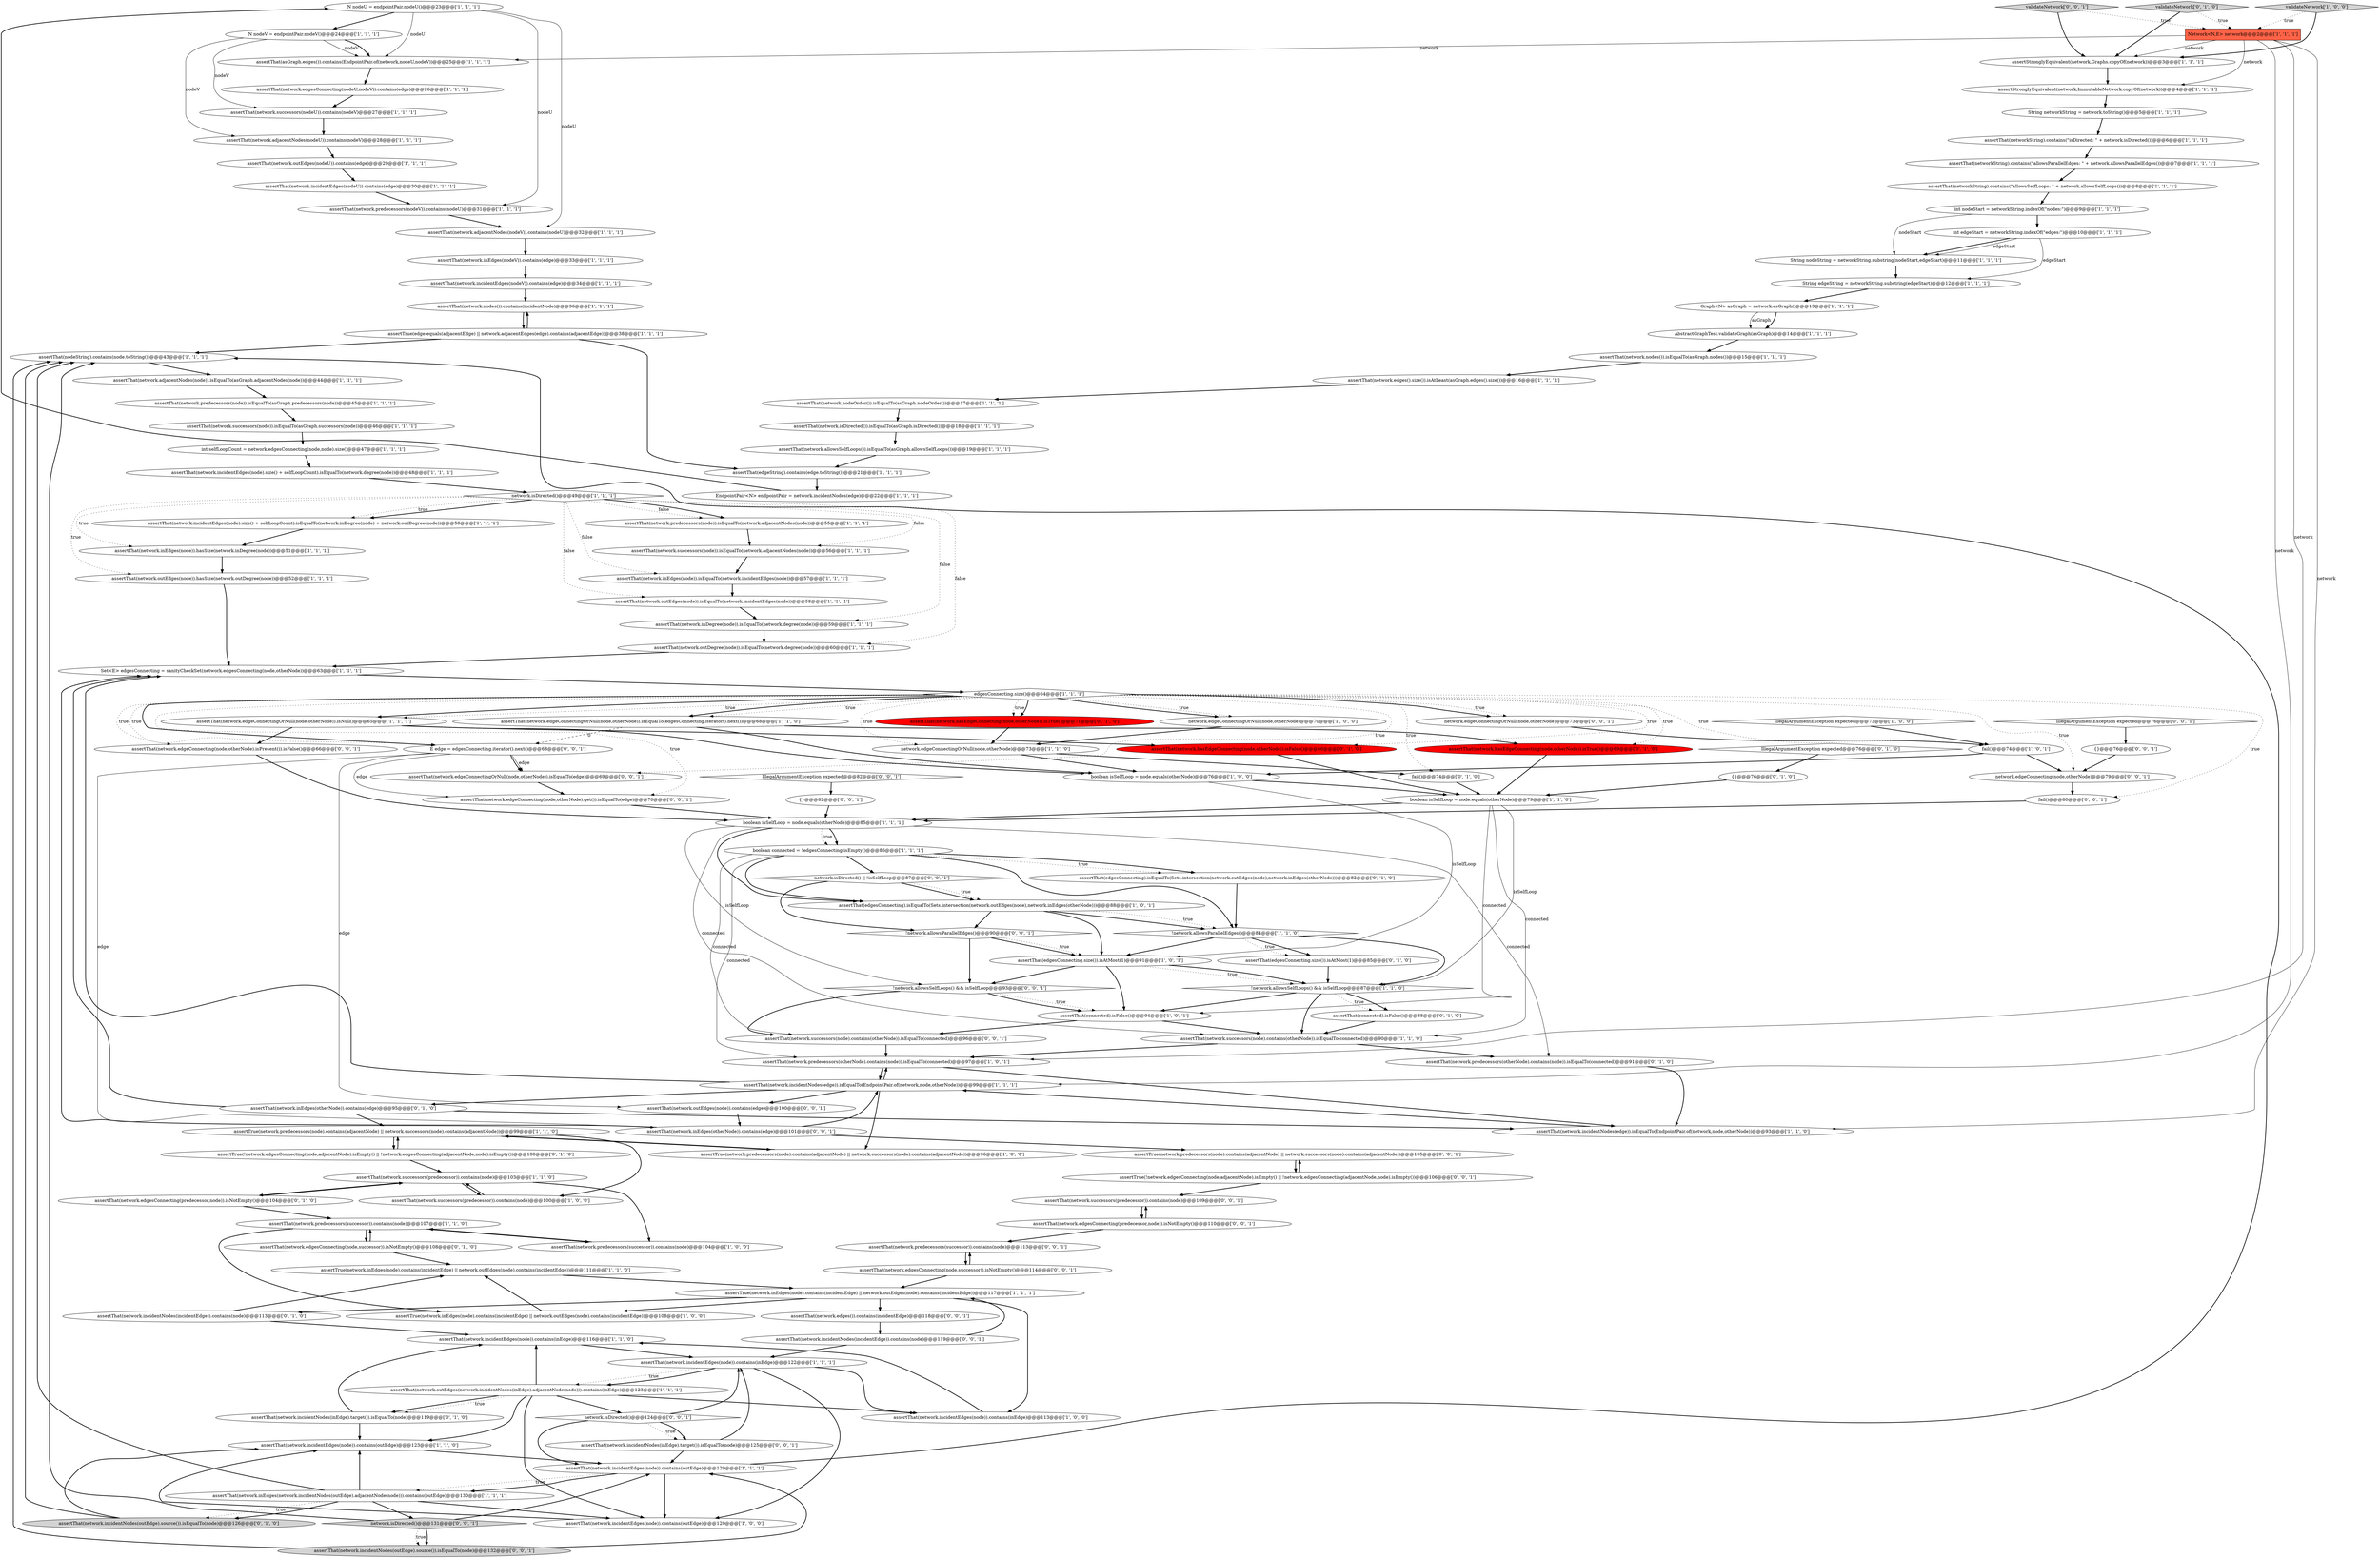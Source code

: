 digraph {
32 [style = filled, label = "N nodeU = endpointPair.nodeU()@@@23@@@['1', '1', '1']", fillcolor = white, shape = ellipse image = "AAA0AAABBB1BBB"];
25 [style = filled, label = "assertThat(network.predecessors(nodeV)).contains(nodeU)@@@31@@@['1', '1', '1']", fillcolor = white, shape = ellipse image = "AAA0AAABBB1BBB"];
66 [style = filled, label = "assertThat(nodeString).contains(node.toString())@@@43@@@['1', '1', '1']", fillcolor = white, shape = ellipse image = "AAA0AAABBB1BBB"];
92 [style = filled, label = "assertThat(network.incidentNodes(inEdge).target()).isEqualTo(node)@@@119@@@['0', '1', '0']", fillcolor = white, shape = ellipse image = "AAA0AAABBB2BBB"];
100 [style = filled, label = "assertThat(network.edgesConnecting(node,successor)).isNotEmpty()@@@108@@@['0', '1', '0']", fillcolor = white, shape = ellipse image = "AAA0AAABBB2BBB"];
29 [style = filled, label = "EndpointPair<N> endpointPair = network.incidentNodes(edge)@@@22@@@['1', '1', '1']", fillcolor = white, shape = ellipse image = "AAA0AAABBB1BBB"];
108 [style = filled, label = "assertTrue(!network.edgesConnecting(node,adjacentNode).isEmpty() || !network.edgesConnecting(adjacentNode,node).isEmpty())@@@106@@@['0', '0', '1']", fillcolor = white, shape = ellipse image = "AAA0AAABBB3BBB"];
27 [style = filled, label = "boolean isSelfLoop = node.equals(otherNode)@@@85@@@['1', '1', '1']", fillcolor = white, shape = ellipse image = "AAA0AAABBB1BBB"];
42 [style = filled, label = "assertThat(network.successors(node)).isEqualTo(network.adjacentNodes(node))@@@56@@@['1', '1', '1']", fillcolor = white, shape = ellipse image = "AAA0AAABBB1BBB"];
53 [style = filled, label = "boolean connected = !edgesConnecting.isEmpty()@@@86@@@['1', '1', '1']", fillcolor = white, shape = ellipse image = "AAA0AAABBB1BBB"];
95 [style = filled, label = "assertThat(network.incidentNodes(outEdge).source()).isEqualTo(node)@@@126@@@['0', '1', '0']", fillcolor = lightgray, shape = ellipse image = "AAA0AAABBB2BBB"];
111 [style = filled, label = "assertThat(network.edgeConnecting(node,otherNode).isPresent()).isFalse()@@@66@@@['0', '0', '1']", fillcolor = white, shape = ellipse image = "AAA0AAABBB3BBB"];
76 [style = filled, label = "assertThat(network.edgeConnectingOrNull(node,otherNode)).isNull()@@@65@@@['1', '1', '1']", fillcolor = white, shape = ellipse image = "AAA0AAABBB1BBB"];
56 [style = filled, label = "assertThat(network.successors(nodeU)).contains(nodeV)@@@27@@@['1', '1', '1']", fillcolor = white, shape = ellipse image = "AAA0AAABBB1BBB"];
77 [style = filled, label = "assertThat(network.incidentEdges(node)).contains(inEdge)@@@116@@@['1', '1', '0']", fillcolor = white, shape = ellipse image = "AAA0AAABBB1BBB"];
47 [style = filled, label = "assertThat(network.outEdges(network.incidentNodes(inEdge).adjacentNode(node))).contains(inEdge)@@@123@@@['1', '1', '1']", fillcolor = white, shape = ellipse image = "AAA0AAABBB1BBB"];
43 [style = filled, label = "assertThat(network.incidentEdges(nodeV)).contains(edge)@@@34@@@['1', '1', '1']", fillcolor = white, shape = ellipse image = "AAA0AAABBB1BBB"];
79 [style = filled, label = "assertThat(network.incidentEdges(node)).contains(outEdge)@@@129@@@['1', '1', '1']", fillcolor = white, shape = ellipse image = "AAA0AAABBB1BBB"];
75 [style = filled, label = "int nodeStart = networkString.indexOf(\"nodes:\")@@@9@@@['1', '1', '1']", fillcolor = white, shape = ellipse image = "AAA0AAABBB1BBB"];
109 [style = filled, label = "IllegalArgumentException expected@@@76@@@['0', '0', '1']", fillcolor = white, shape = diamond image = "AAA0AAABBB3BBB"];
54 [style = filled, label = "assertThat(network.successors(node)).isEqualTo(asGraph.successors(node))@@@46@@@['1', '1', '1']", fillcolor = white, shape = ellipse image = "AAA0AAABBB1BBB"];
131 [style = filled, label = "network.isDirected() || !isSelfLoop@@@87@@@['0', '0', '1']", fillcolor = white, shape = diamond image = "AAA0AAABBB3BBB"];
3 [style = filled, label = "assertTrue(network.inEdges(node).contains(incidentEdge) || network.outEdges(node).contains(incidentEdge))@@@111@@@['1', '1', '0']", fillcolor = white, shape = ellipse image = "AAA0AAABBB1BBB"];
96 [style = filled, label = "assertThat(network.hasEdgeConnecting(node,otherNode)).isTrue()@@@71@@@['0', '1', '0']", fillcolor = red, shape = ellipse image = "AAA1AAABBB2BBB"];
130 [style = filled, label = "assertThat(network.predecessors(successor)).contains(node)@@@113@@@['0', '0', '1']", fillcolor = white, shape = ellipse image = "AAA0AAABBB3BBB"];
129 [style = filled, label = "assertThat(network.successors(predecessor)).contains(node)@@@109@@@['0', '0', '1']", fillcolor = white, shape = ellipse image = "AAA0AAABBB3BBB"];
135 [style = filled, label = "assertThat(network.edgeConnectingOrNull(node,otherNode)).isEqualTo(edge)@@@69@@@['0', '0', '1']", fillcolor = white, shape = ellipse image = "AAA0AAABBB3BBB"];
106 [style = filled, label = "{}@@@76@@@['0', '1', '0']", fillcolor = white, shape = ellipse image = "AAA0AAABBB2BBB"];
57 [style = filled, label = "assertTrue(network.predecessors(node).contains(adjacentNode) || network.successors(node).contains(adjacentNode))@@@99@@@['1', '1', '0']", fillcolor = white, shape = ellipse image = "AAA0AAABBB1BBB"];
134 [style = filled, label = "assertThat(network.edgesConnecting(node,successor)).isNotEmpty()@@@114@@@['0', '0', '1']", fillcolor = white, shape = ellipse image = "AAA0AAABBB3BBB"];
7 [style = filled, label = "assertTrue(network.inEdges(node).contains(incidentEdge) || network.outEdges(node).contains(incidentEdge))@@@108@@@['1', '0', '0']", fillcolor = white, shape = ellipse image = "AAA0AAABBB1BBB"];
70 [style = filled, label = "assertThat(network.incidentNodes(edge)).isEqualTo(EndpointPair.of(network,node,otherNode))@@@99@@@['1', '1', '1']", fillcolor = white, shape = ellipse image = "AAA0AAABBB1BBB"];
51 [style = filled, label = "edgesConnecting.size()@@@64@@@['1', '1', '1']", fillcolor = white, shape = diamond image = "AAA0AAABBB1BBB"];
93 [style = filled, label = "assertThat(network.edgesConnecting(predecessor,node)).isNotEmpty()@@@104@@@['0', '1', '0']", fillcolor = white, shape = ellipse image = "AAA0AAABBB2BBB"];
38 [style = filled, label = "assertThat(network.edgesConnecting(nodeU,nodeV)).contains(edge)@@@26@@@['1', '1', '1']", fillcolor = white, shape = ellipse image = "AAA0AAABBB1BBB"];
68 [style = filled, label = "assertThat(network.allowsSelfLoops()).isEqualTo(asGraph.allowsSelfLoops())@@@19@@@['1', '1', '1']", fillcolor = white, shape = ellipse image = "AAA0AAABBB1BBB"];
22 [style = filled, label = "network.edgeConnectingOrNull(node,otherNode)@@@73@@@['1', '1', '0']", fillcolor = white, shape = ellipse image = "AAA0AAABBB1BBB"];
26 [style = filled, label = "assertThat(network.outDegree(node)).isEqualTo(network.degree(node))@@@60@@@['1', '1', '1']", fillcolor = white, shape = ellipse image = "AAA0AAABBB1BBB"];
35 [style = filled, label = "assertThat(network.incidentNodes(edge)).isEqualTo(EndpointPair.of(network,node,otherNode))@@@93@@@['1', '1', '0']", fillcolor = white, shape = ellipse image = "AAA0AAABBB1BBB"];
49 [style = filled, label = "assertThat(network.predecessors(successor)).contains(node)@@@104@@@['1', '0', '0']", fillcolor = white, shape = ellipse image = "AAA0AAABBB1BBB"];
0 [style = filled, label = "assertThat(network.incidentEdges(node).size() + selfLoopCount).isEqualTo(network.inDegree(node) + network.outDegree(node))@@@50@@@['1', '1', '1']", fillcolor = white, shape = ellipse image = "AAA0AAABBB1BBB"];
117 [style = filled, label = "assertThat(network.incidentNodes(inEdge).target()).isEqualTo(node)@@@125@@@['0', '0', '1']", fillcolor = white, shape = ellipse image = "AAA0AAABBB3BBB"];
113 [style = filled, label = "assertThat(network.edgeConnecting(node,otherNode).get()).isEqualTo(edge)@@@70@@@['0', '0', '1']", fillcolor = white, shape = ellipse image = "AAA0AAABBB3BBB"];
72 [style = filled, label = "assertThat(network.isDirected()).isEqualTo(asGraph.isDirected())@@@18@@@['1', '1', '1']", fillcolor = white, shape = ellipse image = "AAA0AAABBB1BBB"];
118 [style = filled, label = "{}@@@82@@@['0', '0', '1']", fillcolor = white, shape = ellipse image = "AAA0AAABBB3BBB"];
73 [style = filled, label = "N nodeV = endpointPair.nodeV()@@@24@@@['1', '1', '1']", fillcolor = white, shape = ellipse image = "AAA0AAABBB1BBB"];
136 [style = filled, label = "assertThat(network.incidentNodes(outEdge).source()).isEqualTo(node)@@@132@@@['0', '0', '1']", fillcolor = lightgray, shape = ellipse image = "AAA0AAABBB3BBB"];
13 [style = filled, label = "assertThat(network.inEdges(node)).hasSize(network.inDegree(node))@@@51@@@['1', '1', '1']", fillcolor = white, shape = ellipse image = "AAA0AAABBB1BBB"];
74 [style = filled, label = "assertThat(network.incidentEdges(node)).contains(outEdge)@@@120@@@['1', '0', '0']", fillcolor = white, shape = ellipse image = "AAA0AAABBB1BBB"];
94 [style = filled, label = "assertThat(network.hasEdgeConnecting(node,otherNode)).isTrue()@@@69@@@['0', '1', '0']", fillcolor = red, shape = ellipse image = "AAA1AAABBB2BBB"];
99 [style = filled, label = "IllegalArgumentException expected@@@76@@@['0', '1', '0']", fillcolor = white, shape = diamond image = "AAA0AAABBB2BBB"];
116 [style = filled, label = "E edge = edgesConnecting.iterator().next()@@@68@@@['0', '0', '1']", fillcolor = white, shape = ellipse image = "AAA0AAABBB3BBB"];
119 [style = filled, label = "!network.allowsParallelEdges()@@@90@@@['0', '0', '1']", fillcolor = white, shape = diamond image = "AAA0AAABBB3BBB"];
115 [style = filled, label = "assertThat(network.incidentNodes(incidentEdge)).contains(node)@@@119@@@['0', '0', '1']", fillcolor = white, shape = ellipse image = "AAA0AAABBB3BBB"];
34 [style = filled, label = "assertThat(networkString).contains(\"allowsSelfLoops: \" + network.allowsSelfLoops())@@@8@@@['1', '1', '1']", fillcolor = white, shape = ellipse image = "AAA0AAABBB1BBB"];
19 [style = filled, label = "assertThat(network.inDegree(node)).isEqualTo(network.degree(node))@@@59@@@['1', '1', '1']", fillcolor = white, shape = ellipse image = "AAA0AAABBB1BBB"];
52 [style = filled, label = "assertTrue(edge.equals(adjacentEdge) || network.adjacentEdges(edge).contains(adjacentEdge))@@@38@@@['1', '1', '1']", fillcolor = white, shape = ellipse image = "AAA0AAABBB1BBB"];
69 [style = filled, label = "assertThat(network.incidentEdges(nodeU)).contains(edge)@@@30@@@['1', '1', '1']", fillcolor = white, shape = ellipse image = "AAA0AAABBB1BBB"];
59 [style = filled, label = "assertThat(network.outEdges(node)).hasSize(network.outDegree(node))@@@52@@@['1', '1', '1']", fillcolor = white, shape = ellipse image = "AAA0AAABBB1BBB"];
60 [style = filled, label = "assertThat(network.edgeConnectingOrNull(node,otherNode)).isEqualTo(edgesConnecting.iterator().next())@@@68@@@['1', '1', '0']", fillcolor = white, shape = ellipse image = "AAA0AAABBB1BBB"];
67 [style = filled, label = "Graph<N> asGraph = network.asGraph()@@@13@@@['1', '1', '1']", fillcolor = white, shape = ellipse image = "AAA0AAABBB1BBB"];
84 [style = filled, label = "assertStronglyEquivalent(network,Graphs.copyOf(network))@@@3@@@['1', '1', '1']", fillcolor = white, shape = ellipse image = "AAA0AAABBB1BBB"];
127 [style = filled, label = "IllegalArgumentException expected@@@82@@@['0', '0', '1']", fillcolor = white, shape = diamond image = "AAA0AAABBB3BBB"];
89 [style = filled, label = "assertThat(network.incidentNodes(incidentEdge)).contains(node)@@@113@@@['0', '1', '0']", fillcolor = white, shape = ellipse image = "AAA0AAABBB2BBB"];
2 [style = filled, label = "String networkString = network.toString()@@@5@@@['1', '1', '1']", fillcolor = white, shape = ellipse image = "AAA0AAABBB1BBB"];
18 [style = filled, label = "assertThat(asGraph.edges()).contains(EndpointPair.of(network,nodeU,nodeV))@@@25@@@['1', '1', '1']", fillcolor = white, shape = ellipse image = "AAA0AAABBB1BBB"];
107 [style = filled, label = "network.isDirected()@@@124@@@['0', '0', '1']", fillcolor = white, shape = diamond image = "AAA0AAABBB3BBB"];
4 [style = filled, label = "Network<N,E> network@@@2@@@['1', '1', '1']", fillcolor = tomato, shape = box image = "AAA0AAABBB1BBB"];
33 [style = filled, label = "assertThat(edgesConnecting.size()).isAtMost(1)@@@91@@@['1', '0', '1']", fillcolor = white, shape = ellipse image = "AAA0AAABBB1BBB"];
91 [style = filled, label = "assertThat(network.predecessors(otherNode).contains(node)).isEqualTo(connected)@@@91@@@['0', '1', '0']", fillcolor = white, shape = ellipse image = "AAA0AAABBB2BBB"];
85 [style = filled, label = "AbstractGraphTest.validateGraph(asGraph)@@@14@@@['1', '1', '1']", fillcolor = white, shape = ellipse image = "AAA0AAABBB1BBB"];
62 [style = filled, label = "assertThat(networkString).contains(\"isDirected: \" + network.isDirected())@@@6@@@['1', '1', '1']", fillcolor = white, shape = ellipse image = "AAA0AAABBB1BBB"];
124 [style = filled, label = "network.edgeConnectingOrNull(node,otherNode)@@@73@@@['0', '0', '1']", fillcolor = white, shape = ellipse image = "AAA0AAABBB3BBB"];
37 [style = filled, label = "assertStronglyEquivalent(network,ImmutableNetwork.copyOf(network))@@@4@@@['1', '1', '1']", fillcolor = white, shape = ellipse image = "AAA0AAABBB1BBB"];
103 [style = filled, label = "assertThat(network.inEdges(otherNode)).contains(edge)@@@95@@@['0', '1', '0']", fillcolor = white, shape = ellipse image = "AAA0AAABBB2BBB"];
24 [style = filled, label = "boolean isSelfLoop = node.equals(otherNode)@@@79@@@['1', '1', '0']", fillcolor = white, shape = ellipse image = "AAA0AAABBB1BBB"];
58 [style = filled, label = "assertThat(edgeString).contains(edge.toString())@@@21@@@['1', '1', '1']", fillcolor = white, shape = ellipse image = "AAA0AAABBB1BBB"];
21 [style = filled, label = "assertThat(network.adjacentNodes(nodeU)).contains(nodeV)@@@28@@@['1', '1', '1']", fillcolor = white, shape = ellipse image = "AAA0AAABBB1BBB"];
105 [style = filled, label = "assertTrue(!network.edgesConnecting(node,adjacentNode).isEmpty() || !network.edgesConnecting(adjacentNode,node).isEmpty())@@@100@@@['0', '1', '0']", fillcolor = white, shape = ellipse image = "AAA0AAABBB2BBB"];
78 [style = filled, label = "assertThat(network.incidentEdges(node)).contains(inEdge)@@@122@@@['1', '1', '1']", fillcolor = white, shape = ellipse image = "AAA0AAABBB1BBB"];
15 [style = filled, label = "assertThat(network.inEdges(nodeV)).contains(edge)@@@33@@@['1', '1', '1']", fillcolor = white, shape = ellipse image = "AAA0AAABBB1BBB"];
11 [style = filled, label = "assertThat(network.predecessors(node)).isEqualTo(asGraph.predecessors(node))@@@45@@@['1', '1', '1']", fillcolor = white, shape = ellipse image = "AAA0AAABBB1BBB"];
30 [style = filled, label = "assertThat(network.successors(node).contains(otherNode)).isEqualTo(connected)@@@90@@@['1', '1', '0']", fillcolor = white, shape = ellipse image = "AAA0AAABBB1BBB"];
64 [style = filled, label = "assertThat(network.successors(predecessor)).contains(node)@@@103@@@['1', '1', '0']", fillcolor = white, shape = ellipse image = "AAA0AAABBB1BBB"];
9 [style = filled, label = "network.edgeConnectingOrNull(node,otherNode)@@@70@@@['1', '0', '0']", fillcolor = white, shape = ellipse image = "AAA0AAABBB1BBB"];
14 [style = filled, label = "int selfLoopCount = network.edgesConnecting(node,node).size()@@@47@@@['1', '1', '1']", fillcolor = white, shape = ellipse image = "AAA0AAABBB1BBB"];
50 [style = filled, label = "network.isDirected()@@@49@@@['1', '1', '1']", fillcolor = white, shape = diamond image = "AAA0AAABBB1BBB"];
110 [style = filled, label = "validateNetwork['0', '0', '1']", fillcolor = lightgray, shape = diamond image = "AAA0AAABBB3BBB"];
28 [style = filled, label = "assertTrue(network.predecessors(node).contains(adjacentNode) || network.successors(node).contains(adjacentNode))@@@96@@@['1', '0', '0']", fillcolor = white, shape = ellipse image = "AAA0AAABBB1BBB"];
101 [style = filled, label = "assertThat(edgesConnecting).isEqualTo(Sets.intersection(network.outEdges(node),network.inEdges(otherNode)))@@@82@@@['0', '1', '0']", fillcolor = white, shape = ellipse image = "AAA0AAABBB2BBB"];
88 [style = filled, label = "assertThat(network.predecessors(otherNode).contains(node)).isEqualTo(connected)@@@97@@@['1', '0', '1']", fillcolor = white, shape = ellipse image = "AAA0AAABBB1BBB"];
120 [style = filled, label = "assertThat(network.successors(node).contains(otherNode)).isEqualTo(connected)@@@96@@@['0', '0', '1']", fillcolor = white, shape = ellipse image = "AAA0AAABBB3BBB"];
45 [style = filled, label = "assertThat(network.successors(predecessor)).contains(node)@@@100@@@['1', '0', '0']", fillcolor = white, shape = ellipse image = "AAA0AAABBB1BBB"];
5 [style = filled, label = "!network.allowsParallelEdges()@@@84@@@['1', '1', '0']", fillcolor = white, shape = diamond image = "AAA0AAABBB1BBB"];
112 [style = filled, label = "fail()@@@80@@@['0', '0', '1']", fillcolor = white, shape = ellipse image = "AAA0AAABBB3BBB"];
31 [style = filled, label = "int edgeStart = networkString.indexOf(\"edges:\")@@@10@@@['1', '1', '1']", fillcolor = white, shape = ellipse image = "AAA0AAABBB1BBB"];
123 [style = filled, label = "assertThat(network.inEdges(otherNode)).contains(edge)@@@101@@@['0', '0', '1']", fillcolor = white, shape = ellipse image = "AAA0AAABBB3BBB"];
20 [style = filled, label = "Set<E> edgesConnecting = sanityCheckSet(network.edgesConnecting(node,otherNode))@@@63@@@['1', '1', '1']", fillcolor = white, shape = ellipse image = "AAA0AAABBB1BBB"];
36 [style = filled, label = "assertThat(network.edges().size()).isAtLeast(asGraph.edges().size())@@@16@@@['1', '1', '1']", fillcolor = white, shape = ellipse image = "AAA0AAABBB1BBB"];
8 [style = filled, label = "assertThat(networkString).contains(\"allowsParallelEdges: \" + network.allowsParallelEdges())@@@7@@@['1', '1', '1']", fillcolor = white, shape = ellipse image = "AAA0AAABBB1BBB"];
87 [style = filled, label = "boolean isSelfLoop = node.equals(otherNode)@@@76@@@['1', '0', '0']", fillcolor = white, shape = ellipse image = "AAA0AAABBB1BBB"];
6 [style = filled, label = "String edgeString = networkString.substring(edgeStart)@@@12@@@['1', '1', '1']", fillcolor = white, shape = ellipse image = "AAA0AAABBB1BBB"];
98 [style = filled, label = "assertThat(network.hasEdgeConnecting(node,otherNode)).isFalse()@@@66@@@['0', '1', '0']", fillcolor = red, shape = ellipse image = "AAA1AAABBB2BBB"];
55 [style = filled, label = "fail()@@@74@@@['1', '0', '1']", fillcolor = white, shape = ellipse image = "AAA0AAABBB1BBB"];
17 [style = filled, label = "assertTrue(network.inEdges(node).contains(incidentEdge) || network.outEdges(node).contains(incidentEdge))@@@117@@@['1', '1', '1']", fillcolor = white, shape = ellipse image = "AAA0AAABBB1BBB"];
121 [style = filled, label = "assertThat(network.edges()).contains(incidentEdge)@@@118@@@['0', '0', '1']", fillcolor = white, shape = ellipse image = "AAA0AAABBB3BBB"];
12 [style = filled, label = "validateNetwork['1', '0', '0']", fillcolor = lightgray, shape = diamond image = "AAA0AAABBB1BBB"];
23 [style = filled, label = "IllegalArgumentException expected@@@73@@@['1', '0', '0']", fillcolor = white, shape = diamond image = "AAA0AAABBB1BBB"];
48 [style = filled, label = "String nodeString = networkString.substring(nodeStart,edgeStart)@@@11@@@['1', '1', '1']", fillcolor = white, shape = ellipse image = "AAA0AAABBB1BBB"];
63 [style = filled, label = "assertThat(edgesConnecting).isEqualTo(Sets.intersection(network.outEdges(node),network.inEdges(otherNode)))@@@88@@@['1', '0', '1']", fillcolor = white, shape = ellipse image = "AAA0AAABBB1BBB"];
104 [style = filled, label = "assertThat(edgesConnecting.size()).isAtMost(1)@@@85@@@['0', '1', '0']", fillcolor = white, shape = ellipse image = "AAA0AAABBB2BBB"];
114 [style = filled, label = "!network.allowsSelfLoops() && isSelfLoop@@@93@@@['0', '0', '1']", fillcolor = white, shape = diamond image = "AAA0AAABBB3BBB"];
71 [style = filled, label = "assertThat(network.predecessors(successor)).contains(node)@@@107@@@['1', '1', '0']", fillcolor = white, shape = ellipse image = "AAA0AAABBB1BBB"];
1 [style = filled, label = "assertThat(network.predecessors(node)).isEqualTo(network.adjacentNodes(node))@@@55@@@['1', '1', '1']", fillcolor = white, shape = ellipse image = "AAA0AAABBB1BBB"];
10 [style = filled, label = "assertThat(network.adjacentNodes(nodeV)).contains(nodeU)@@@32@@@['1', '1', '1']", fillcolor = white, shape = ellipse image = "AAA0AAABBB1BBB"];
44 [style = filled, label = "assertThat(network.inEdges(network.incidentNodes(outEdge).adjacentNode(node))).contains(outEdge)@@@130@@@['1', '1', '1']", fillcolor = white, shape = ellipse image = "AAA0AAABBB1BBB"];
61 [style = filled, label = "assertThat(network.inEdges(node)).isEqualTo(network.incidentEdges(node))@@@57@@@['1', '1', '1']", fillcolor = white, shape = ellipse image = "AAA0AAABBB1BBB"];
46 [style = filled, label = "assertThat(network.incidentEdges(node).size() + selfLoopCount).isEqualTo(network.degree(node))@@@48@@@['1', '1', '1']", fillcolor = white, shape = ellipse image = "AAA0AAABBB1BBB"];
133 [style = filled, label = "assertThat(network.edgesConnecting(predecessor,node)).isNotEmpty()@@@110@@@['0', '0', '1']", fillcolor = white, shape = ellipse image = "AAA0AAABBB3BBB"];
126 [style = filled, label = "assertTrue(network.predecessors(node).contains(adjacentNode) || network.successors(node).contains(adjacentNode))@@@105@@@['0', '0', '1']", fillcolor = white, shape = ellipse image = "AAA0AAABBB3BBB"];
132 [style = filled, label = "{}@@@76@@@['0', '0', '1']", fillcolor = white, shape = ellipse image = "AAA0AAABBB3BBB"];
102 [style = filled, label = "fail()@@@74@@@['0', '1', '0']", fillcolor = white, shape = ellipse image = "AAA0AAABBB2BBB"];
86 [style = filled, label = "assertThat(network.nodes()).isEqualTo(asGraph.nodes())@@@15@@@['1', '1', '1']", fillcolor = white, shape = ellipse image = "AAA0AAABBB1BBB"];
128 [style = filled, label = "network.isDirected()@@@131@@@['0', '0', '1']", fillcolor = lightgray, shape = diamond image = "AAA0AAABBB3BBB"];
90 [style = filled, label = "assertThat(connected).isFalse()@@@88@@@['0', '1', '0']", fillcolor = white, shape = ellipse image = "AAA0AAABBB2BBB"];
39 [style = filled, label = "assertThat(network.nodeOrder()).isEqualTo(asGraph.nodeOrder())@@@17@@@['1', '1', '1']", fillcolor = white, shape = ellipse image = "AAA0AAABBB1BBB"];
16 [style = filled, label = "!network.allowsSelfLoops() && isSelfLoop@@@87@@@['1', '1', '0']", fillcolor = white, shape = diamond image = "AAA0AAABBB1BBB"];
80 [style = filled, label = "assertThat(connected).isFalse()@@@94@@@['1', '0', '1']", fillcolor = white, shape = ellipse image = "AAA0AAABBB1BBB"];
97 [style = filled, label = "validateNetwork['0', '1', '0']", fillcolor = lightgray, shape = diamond image = "AAA0AAABBB2BBB"];
122 [style = filled, label = "network.edgeConnecting(node,otherNode)@@@79@@@['0', '0', '1']", fillcolor = white, shape = ellipse image = "AAA0AAABBB3BBB"];
40 [style = filled, label = "assertThat(network.incidentEdges(node)).contains(outEdge)@@@123@@@['1', '1', '0']", fillcolor = white, shape = ellipse image = "AAA0AAABBB1BBB"];
81 [style = filled, label = "assertThat(network.adjacentNodes(node)).isEqualTo(asGraph.adjacentNodes(node))@@@44@@@['1', '1', '1']", fillcolor = white, shape = ellipse image = "AAA0AAABBB1BBB"];
125 [style = filled, label = "assertThat(network.outEdges(node)).contains(edge)@@@100@@@['0', '0', '1']", fillcolor = white, shape = ellipse image = "AAA0AAABBB3BBB"];
82 [style = filled, label = "assertThat(network.outEdges(nodeU)).contains(edge)@@@29@@@['1', '1', '1']", fillcolor = white, shape = ellipse image = "AAA0AAABBB1BBB"];
65 [style = filled, label = "assertThat(network.nodes()).contains(incidentNode)@@@36@@@['1', '1', '1']", fillcolor = white, shape = ellipse image = "AAA0AAABBB1BBB"];
83 [style = filled, label = "assertThat(network.incidentEdges(node)).contains(inEdge)@@@113@@@['1', '0', '0']", fillcolor = white, shape = ellipse image = "AAA0AAABBB1BBB"];
41 [style = filled, label = "assertThat(network.outEdges(node)).isEqualTo(network.incidentEdges(node))@@@58@@@['1', '1', '1']", fillcolor = white, shape = ellipse image = "AAA0AAABBB1BBB"];
12->84 [style = bold, label=""];
70->88 [style = bold, label=""];
27->91 [style = solid, label="connected"];
0->13 [style = bold, label=""];
41->19 [style = bold, label=""];
79->66 [style = bold, label=""];
51->116 [style = bold, label=""];
70->20 [style = bold, label=""];
115->78 [style = bold, label=""];
5->104 [style = bold, label=""];
31->6 [style = solid, label="edgeStart"];
117->78 [style = bold, label=""];
128->79 [style = bold, label=""];
16->90 [style = bold, label=""];
44->74 [style = bold, label=""];
51->96 [style = dotted, label="true"];
53->63 [style = bold, label=""];
123->126 [style = bold, label=""];
87->33 [style = solid, label="isSelfLoop"];
55->122 [style = bold, label=""];
109->132 [style = bold, label=""];
50->41 [style = dotted, label="false"];
24->16 [style = solid, label="isSelfLoop"];
103->35 [style = bold, label=""];
85->86 [style = bold, label=""];
63->5 [style = dotted, label="true"];
5->104 [style = dotted, label="true"];
91->35 [style = bold, label=""];
74->40 [style = bold, label=""];
34->75 [style = bold, label=""];
4->35 [style = solid, label="network"];
4->70 [style = solid, label="network"];
47->92 [style = bold, label=""];
108->129 [style = bold, label=""];
73->18 [style = solid, label="nodeV"];
13->59 [style = bold, label=""];
60->116 [style = dashed, label="0"];
103->57 [style = bold, label=""];
53->131 [style = bold, label=""];
47->74 [style = bold, label=""];
99->106 [style = bold, label=""];
76->87 [style = bold, label=""];
116->123 [style = solid, label="edge"];
51->76 [style = dotted, label="true"];
22->87 [style = bold, label=""];
31->48 [style = bold, label=""];
38->56 [style = bold, label=""];
14->46 [style = bold, label=""];
104->16 [style = bold, label=""];
93->64 [style = bold, label=""];
134->130 [style = bold, label=""];
51->55 [style = dotted, label="true"];
33->16 [style = dotted, label="true"];
71->49 [style = bold, label=""];
25->10 [style = bold, label=""];
51->116 [style = dotted, label="true"];
86->36 [style = bold, label=""];
24->80 [style = solid, label="connected"];
60->94 [style = bold, label=""];
75->48 [style = solid, label="nodeStart"];
107->79 [style = bold, label=""];
46->50 [style = bold, label=""];
70->125 [style = bold, label=""];
51->76 [style = bold, label=""];
45->64 [style = bold, label=""];
119->33 [style = bold, label=""];
24->27 [style = bold, label=""];
50->19 [style = dotted, label="false"];
97->4 [style = dotted, label="true"];
107->117 [style = dotted, label="true"];
78->47 [style = dotted, label="true"];
123->20 [style = bold, label=""];
18->38 [style = bold, label=""];
30->91 [style = bold, label=""];
96->22 [style = bold, label=""];
8->34 [style = bold, label=""];
70->28 [style = bold, label=""];
57->105 [style = bold, label=""];
33->16 [style = bold, label=""];
97->84 [style = bold, label=""];
63->5 [style = bold, label=""];
126->108 [style = bold, label=""];
5->33 [style = bold, label=""];
32->10 [style = solid, label="nodeU"];
84->37 [style = bold, label=""];
27->53 [style = bold, label=""];
53->101 [style = bold, label=""];
51->96 [style = bold, label=""];
52->65 [style = bold, label=""];
92->40 [style = bold, label=""];
50->26 [style = dotted, label="false"];
121->115 [style = bold, label=""];
32->25 [style = solid, label="nodeU"];
1->42 [style = bold, label=""];
112->27 [style = bold, label=""];
128->66 [style = bold, label=""];
50->59 [style = dotted, label="true"];
44->128 [style = bold, label=""];
51->94 [style = dotted, label="true"];
57->45 [style = bold, label=""];
27->114 [style = solid, label="isSelfLoop"];
76->98 [style = bold, label=""];
77->78 [style = bold, label=""];
117->79 [style = bold, label=""];
129->133 [style = bold, label=""];
16->80 [style = bold, label=""];
127->118 [style = bold, label=""];
116->135 [style = bold, label=""];
123->70 [style = bold, label=""];
39->72 [style = bold, label=""];
52->58 [style = bold, label=""];
64->45 [style = bold, label=""];
51->60 [style = dotted, label="true"];
71->7 [style = bold, label=""];
51->60 [style = bold, label=""];
100->71 [style = bold, label=""];
4->37 [style = solid, label="network"];
49->71 [style = bold, label=""];
133->129 [style = bold, label=""];
125->123 [style = bold, label=""];
47->107 [style = bold, label=""];
40->79 [style = bold, label=""];
71->100 [style = bold, label=""];
119->33 [style = dotted, label="true"];
19->26 [style = bold, label=""];
29->32 [style = bold, label=""];
56->21 [style = bold, label=""];
83->77 [style = bold, label=""];
44->95 [style = dotted, label="true"];
88->70 [style = bold, label=""];
90->30 [style = bold, label=""];
120->88 [style = bold, label=""];
12->4 [style = dotted, label="true"];
32->18 [style = solid, label="nodeU"];
6->67 [style = bold, label=""];
136->79 [style = bold, label=""];
55->87 [style = bold, label=""];
133->130 [style = bold, label=""];
44->66 [style = bold, label=""];
59->20 [style = bold, label=""];
110->84 [style = bold, label=""];
26->20 [style = bold, label=""];
32->73 [style = bold, label=""];
42->61 [style = bold, label=""];
53->88 [style = solid, label="connected"];
80->30 [style = bold, label=""];
134->17 [style = bold, label=""];
51->102 [style = dotted, label="true"];
73->21 [style = solid, label="nodeV"];
9->22 [style = bold, label=""];
22->102 [style = bold, label=""];
4->18 [style = solid, label="network"];
61->41 [style = bold, label=""];
63->119 [style = bold, label=""];
24->30 [style = solid, label="connected"];
78->74 [style = bold, label=""];
47->40 [style = bold, label=""];
44->95 [style = bold, label=""];
93->71 [style = bold, label=""];
116->135 [style = solid, label="edge"];
50->42 [style = dotted, label="false"];
51->9 [style = bold, label=""];
128->136 [style = bold, label=""];
110->4 [style = dotted, label="true"];
16->90 [style = dotted, label="true"];
52->66 [style = bold, label=""];
51->9 [style = dotted, label="true"];
81->11 [style = bold, label=""];
136->66 [style = bold, label=""];
51->124 [style = dotted, label="true"];
48->6 [style = bold, label=""];
33->80 [style = bold, label=""];
70->103 [style = bold, label=""];
51->124 [style = bold, label=""];
122->112 [style = bold, label=""];
36->39 [style = bold, label=""];
47->77 [style = bold, label=""];
27->30 [style = solid, label="connected"];
5->16 [style = bold, label=""];
118->27 [style = bold, label=""];
107->78 [style = bold, label=""];
95->40 [style = bold, label=""];
115->17 [style = bold, label=""];
107->117 [style = bold, label=""];
53->120 [style = solid, label="connected"];
114->80 [style = bold, label=""];
65->52 [style = bold, label=""];
51->112 [style = dotted, label="true"];
50->13 [style = dotted, label="true"];
50->0 [style = bold, label=""];
116->125 [style = solid, label="edge"];
103->20 [style = bold, label=""];
16->30 [style = bold, label=""];
43->65 [style = bold, label=""];
15->43 [style = bold, label=""];
20->51 [style = bold, label=""];
47->83 [style = bold, label=""];
66->81 [style = bold, label=""];
87->24 [style = bold, label=""];
101->5 [style = bold, label=""];
3->17 [style = bold, label=""];
113->27 [style = bold, label=""];
89->77 [style = bold, label=""];
37->2 [style = bold, label=""];
105->57 [style = bold, label=""];
114->80 [style = dotted, label="true"];
21->82 [style = bold, label=""];
28->57 [style = bold, label=""];
64->93 [style = bold, label=""];
131->63 [style = bold, label=""];
76->111 [style = bold, label=""];
51->135 [style = dotted, label="true"];
105->64 [style = bold, label=""];
11->54 [style = bold, label=""];
54->14 [style = bold, label=""];
62->8 [style = bold, label=""];
4->88 [style = solid, label="network"];
35->70 [style = bold, label=""];
98->24 [style = bold, label=""];
116->113 [style = solid, label="edge"];
119->114 [style = bold, label=""];
128->136 [style = dotted, label="true"];
10->15 [style = bold, label=""];
63->33 [style = bold, label=""];
80->120 [style = bold, label=""];
47->92 [style = dotted, label="true"];
51->113 [style = dotted, label="true"];
92->77 [style = bold, label=""];
57->28 [style = bold, label=""];
53->5 [style = bold, label=""];
131->119 [style = bold, label=""];
31->48 [style = solid, label="edgeStart"];
53->101 [style = dotted, label="true"];
114->120 [style = bold, label=""];
44->40 [style = bold, label=""];
88->35 [style = bold, label=""];
73->56 [style = solid, label="nodeV"];
79->44 [style = dotted, label="true"];
4->84 [style = solid, label="network"];
27->63 [style = bold, label=""];
78->83 [style = bold, label=""];
135->113 [style = bold, label=""];
106->24 [style = bold, label=""];
108->126 [style = bold, label=""];
30->88 [style = bold, label=""];
124->55 [style = bold, label=""];
7->3 [style = bold, label=""];
60->87 [style = bold, label=""];
111->27 [style = bold, label=""];
51->111 [style = dotted, label="true"];
51->122 [style = dotted, label="true"];
17->7 [style = bold, label=""];
50->0 [style = dotted, label="true"];
33->114 [style = bold, label=""];
78->47 [style = bold, label=""];
100->3 [style = bold, label=""];
102->24 [style = bold, label=""];
58->29 [style = bold, label=""];
82->69 [style = bold, label=""];
50->1 [style = bold, label=""];
67->85 [style = bold, label=""];
89->3 [style = bold, label=""];
17->121 [style = bold, label=""];
79->74 [style = bold, label=""];
73->18 [style = bold, label=""];
50->61 [style = dotted, label="false"];
51->98 [style = dotted, label="true"];
131->63 [style = dotted, label="true"];
51->22 [style = dotted, label="true"];
132->122 [style = bold, label=""];
17->83 [style = bold, label=""];
67->85 [style = solid, label="asGraph"];
75->31 [style = bold, label=""];
64->49 [style = bold, label=""];
69->25 [style = bold, label=""];
17->89 [style = bold, label=""];
79->44 [style = bold, label=""];
130->134 [style = bold, label=""];
94->24 [style = bold, label=""];
72->68 [style = bold, label=""];
27->53 [style = dotted, label="true"];
50->1 [style = dotted, label="false"];
95->66 [style = bold, label=""];
23->55 [style = bold, label=""];
68->58 [style = bold, label=""];
2->62 [style = bold, label=""];
}

